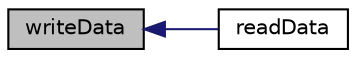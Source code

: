 digraph "writeData"
{
  bgcolor="transparent";
  edge [fontname="Helvetica",fontsize="10",labelfontname="Helvetica",labelfontsize="10"];
  node [fontname="Helvetica",fontsize="10",shape=record];
  rankdir="LR";
  Node3499 [label="writeData",height=0.2,width=0.4,color="black", fillcolor="grey75", style="filled", fontcolor="black"];
  Node3499 -> Node3500 [dir="back",color="midnightblue",fontsize="10",style="solid",fontname="Helvetica"];
  Node3500 [label="readData",height=0.2,width=0.4,color="black",URL="$a27265.html#ac3b3d77e7369ae2785973778644137c5",tooltip="ReadData function required for regIOobject read operation. "];
}

